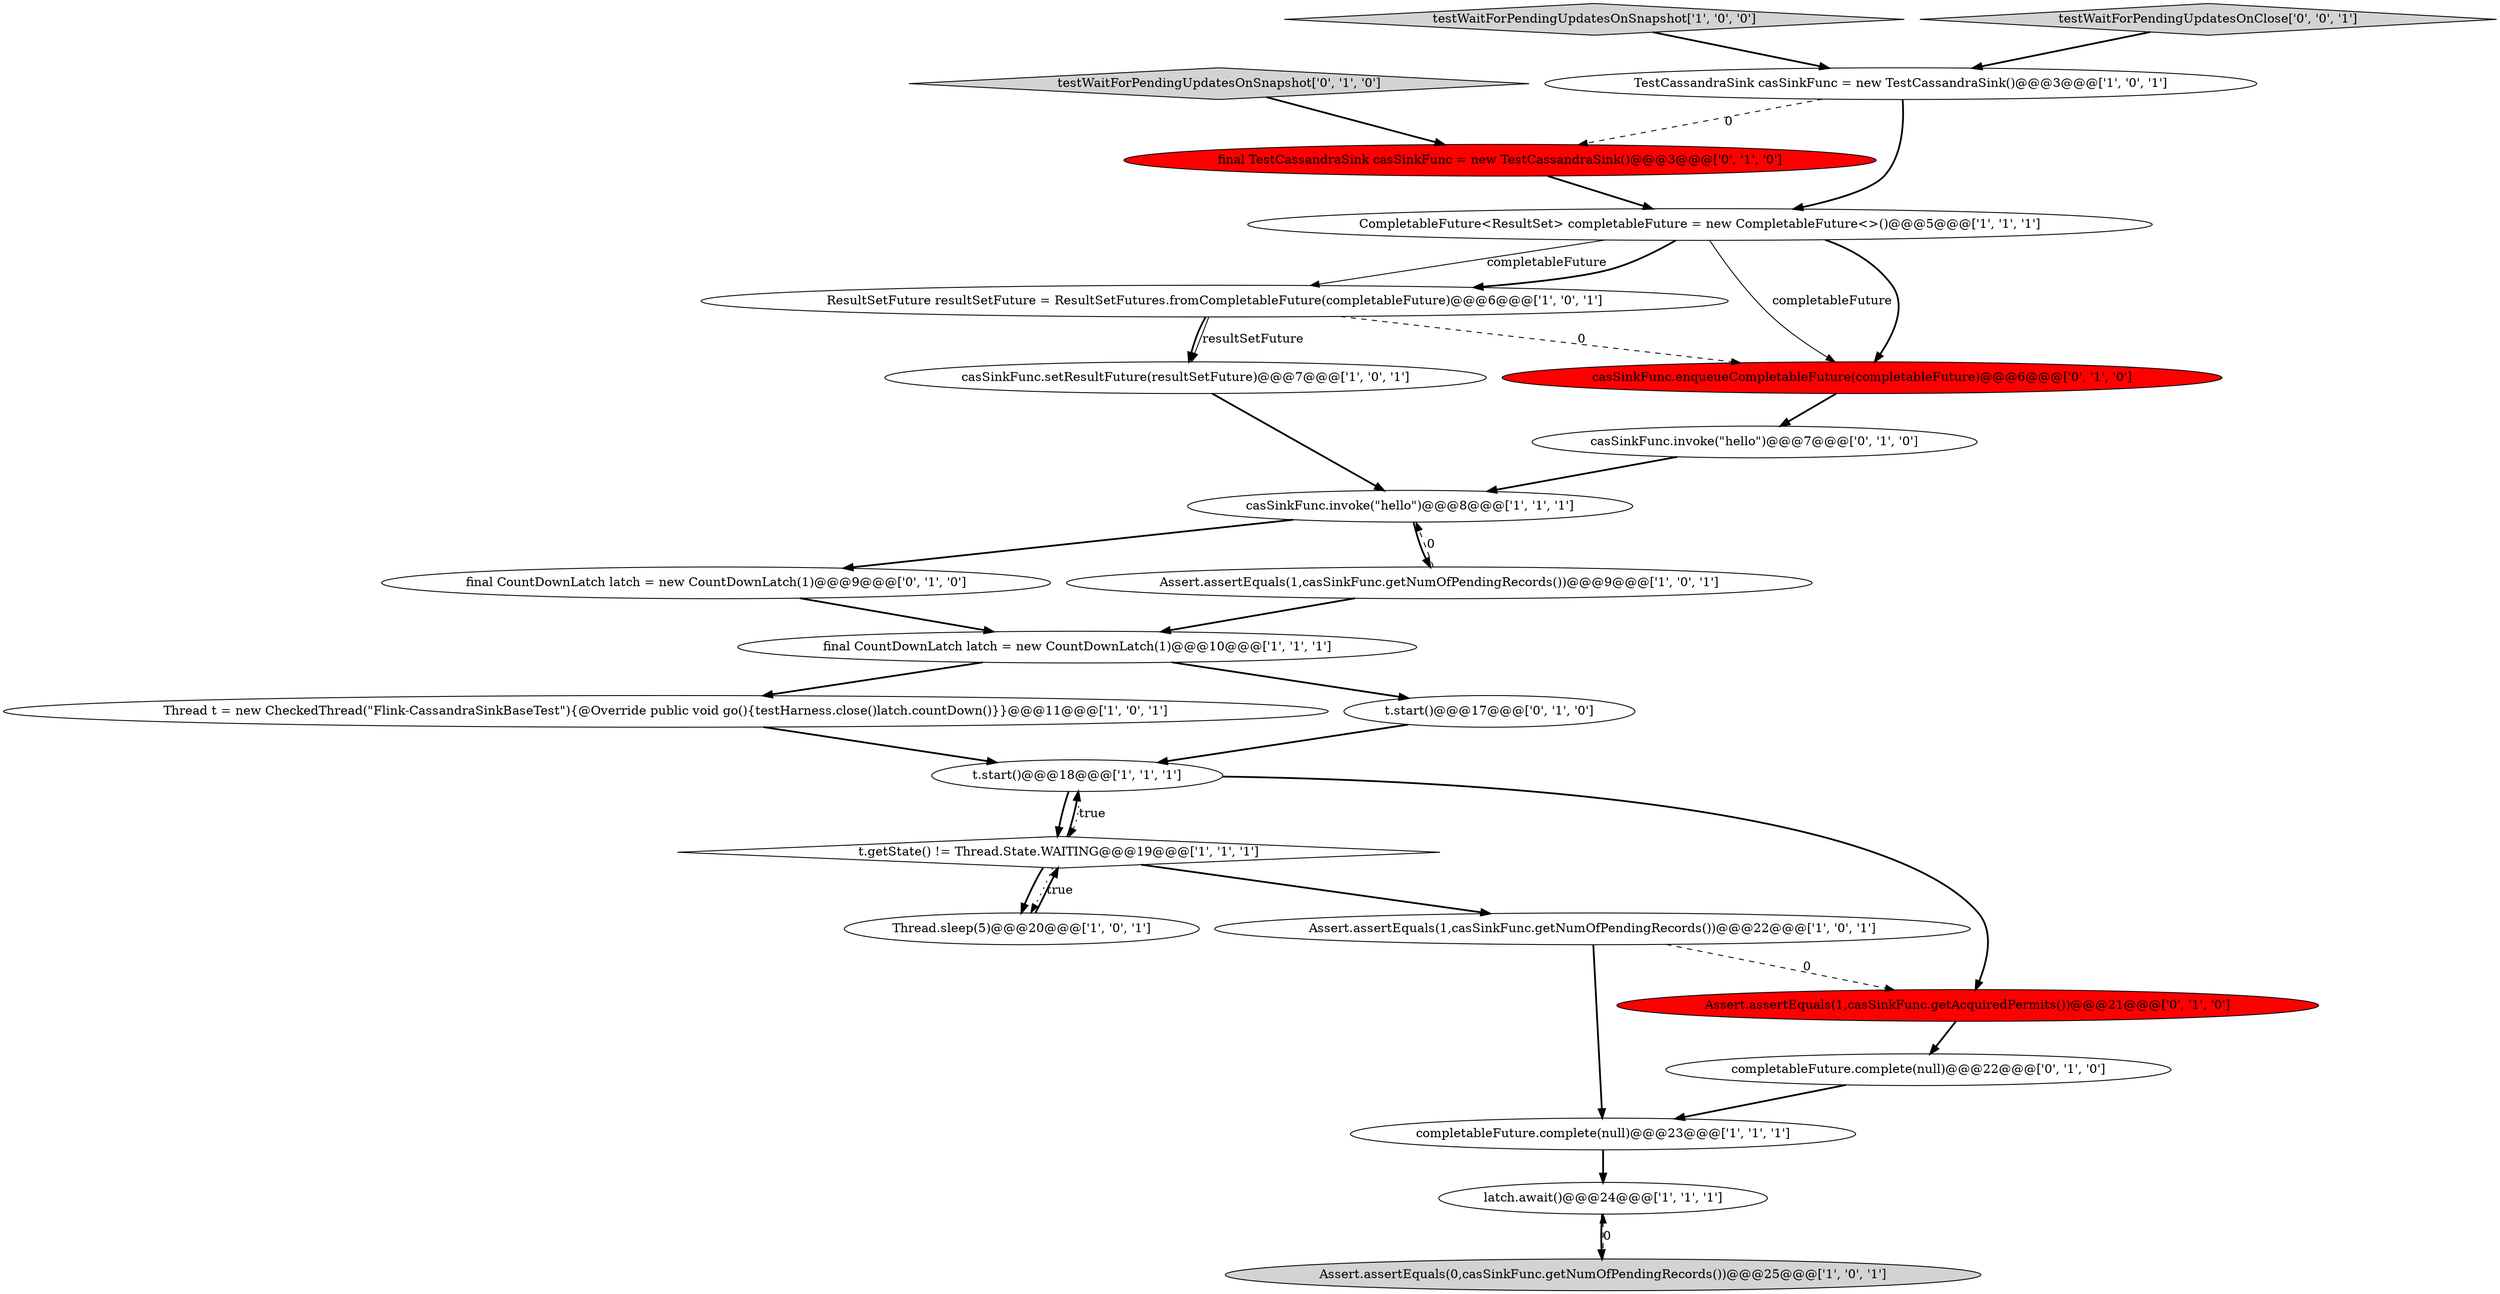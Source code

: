 digraph {
19 [style = filled, label = "testWaitForPendingUpdatesOnSnapshot['0', '1', '0']", fillcolor = lightgray, shape = diamond image = "AAA0AAABBB2BBB"];
3 [style = filled, label = "completableFuture.complete(null)@@@23@@@['1', '1', '1']", fillcolor = white, shape = ellipse image = "AAA0AAABBB1BBB"];
22 [style = filled, label = "casSinkFunc.invoke(\"hello\")@@@7@@@['0', '1', '0']", fillcolor = white, shape = ellipse image = "AAA0AAABBB2BBB"];
17 [style = filled, label = "final CountDownLatch latch = new CountDownLatch(1)@@@9@@@['0', '1', '0']", fillcolor = white, shape = ellipse image = "AAA0AAABBB2BBB"];
10 [style = filled, label = "CompletableFuture<ResultSet> completableFuture = new CompletableFuture<>()@@@5@@@['1', '1', '1']", fillcolor = white, shape = ellipse image = "AAA0AAABBB1BBB"];
8 [style = filled, label = "Thread t = new CheckedThread(\"Flink-CassandraSinkBaseTest\"){@Override public void go(){testHarness.close()latch.countDown()}}@@@11@@@['1', '0', '1']", fillcolor = white, shape = ellipse image = "AAA0AAABBB1BBB"];
14 [style = filled, label = "final CountDownLatch latch = new CountDownLatch(1)@@@10@@@['1', '1', '1']", fillcolor = white, shape = ellipse image = "AAA0AAABBB1BBB"];
11 [style = filled, label = "Thread.sleep(5)@@@20@@@['1', '0', '1']", fillcolor = white, shape = ellipse image = "AAA0AAABBB1BBB"];
7 [style = filled, label = "TestCassandraSink casSinkFunc = new TestCassandraSink()@@@3@@@['1', '0', '1']", fillcolor = white, shape = ellipse image = "AAA0AAABBB1BBB"];
4 [style = filled, label = "t.getState() != Thread.State.WAITING@@@19@@@['1', '1', '1']", fillcolor = white, shape = diamond image = "AAA0AAABBB1BBB"];
2 [style = filled, label = "Assert.assertEquals(0,casSinkFunc.getNumOfPendingRecords())@@@25@@@['1', '0', '1']", fillcolor = lightgray, shape = ellipse image = "AAA0AAABBB1BBB"];
12 [style = filled, label = "latch.await()@@@24@@@['1', '1', '1']", fillcolor = white, shape = ellipse image = "AAA0AAABBB1BBB"];
21 [style = filled, label = "completableFuture.complete(null)@@@22@@@['0', '1', '0']", fillcolor = white, shape = ellipse image = "AAA0AAABBB2BBB"];
23 [style = filled, label = "t.start()@@@17@@@['0', '1', '0']", fillcolor = white, shape = ellipse image = "AAA0AAABBB2BBB"];
15 [style = filled, label = "casSinkFunc.invoke(\"hello\")@@@8@@@['1', '1', '1']", fillcolor = white, shape = ellipse image = "AAA0AAABBB1BBB"];
1 [style = filled, label = "ResultSetFuture resultSetFuture = ResultSetFutures.fromCompletableFuture(completableFuture)@@@6@@@['1', '0', '1']", fillcolor = white, shape = ellipse image = "AAA0AAABBB1BBB"];
0 [style = filled, label = "casSinkFunc.setResultFuture(resultSetFuture)@@@7@@@['1', '0', '1']", fillcolor = white, shape = ellipse image = "AAA0AAABBB1BBB"];
9 [style = filled, label = "testWaitForPendingUpdatesOnSnapshot['1', '0', '0']", fillcolor = lightgray, shape = diamond image = "AAA0AAABBB1BBB"];
18 [style = filled, label = "Assert.assertEquals(1,casSinkFunc.getAcquiredPermits())@@@21@@@['0', '1', '0']", fillcolor = red, shape = ellipse image = "AAA1AAABBB2BBB"];
6 [style = filled, label = "Assert.assertEquals(1,casSinkFunc.getNumOfPendingRecords())@@@9@@@['1', '0', '1']", fillcolor = white, shape = ellipse image = "AAA0AAABBB1BBB"];
13 [style = filled, label = "t.start()@@@18@@@['1', '1', '1']", fillcolor = white, shape = ellipse image = "AAA0AAABBB1BBB"];
5 [style = filled, label = "Assert.assertEquals(1,casSinkFunc.getNumOfPendingRecords())@@@22@@@['1', '0', '1']", fillcolor = white, shape = ellipse image = "AAA0AAABBB1BBB"];
16 [style = filled, label = "casSinkFunc.enqueueCompletableFuture(completableFuture)@@@6@@@['0', '1', '0']", fillcolor = red, shape = ellipse image = "AAA1AAABBB2BBB"];
24 [style = filled, label = "testWaitForPendingUpdatesOnClose['0', '0', '1']", fillcolor = lightgray, shape = diamond image = "AAA0AAABBB3BBB"];
20 [style = filled, label = "final TestCassandraSink casSinkFunc = new TestCassandraSink()@@@3@@@['0', '1', '0']", fillcolor = red, shape = ellipse image = "AAA1AAABBB2BBB"];
5->3 [style = bold, label=""];
22->15 [style = bold, label=""];
7->10 [style = bold, label=""];
19->20 [style = bold, label=""];
11->4 [style = bold, label=""];
4->13 [style = bold, label=""];
4->11 [style = dotted, label="true"];
7->20 [style = dashed, label="0"];
10->16 [style = solid, label="completableFuture"];
15->6 [style = bold, label=""];
1->0 [style = bold, label=""];
3->12 [style = bold, label=""];
9->7 [style = bold, label=""];
16->22 [style = bold, label=""];
5->18 [style = dashed, label="0"];
0->15 [style = bold, label=""];
20->10 [style = bold, label=""];
6->14 [style = bold, label=""];
2->12 [style = dashed, label="0"];
12->2 [style = bold, label=""];
15->17 [style = bold, label=""];
10->1 [style = solid, label="completableFuture"];
10->16 [style = bold, label=""];
14->23 [style = bold, label=""];
6->15 [style = dashed, label="0"];
17->14 [style = bold, label=""];
23->13 [style = bold, label=""];
1->16 [style = dashed, label="0"];
1->0 [style = solid, label="resultSetFuture"];
14->8 [style = bold, label=""];
13->18 [style = bold, label=""];
18->21 [style = bold, label=""];
4->11 [style = bold, label=""];
10->1 [style = bold, label=""];
24->7 [style = bold, label=""];
4->5 [style = bold, label=""];
13->4 [style = dotted, label="true"];
8->13 [style = bold, label=""];
21->3 [style = bold, label=""];
13->4 [style = bold, label=""];
}
